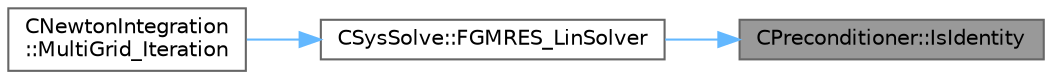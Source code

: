 digraph "CPreconditioner::IsIdentity"
{
 // LATEX_PDF_SIZE
  bgcolor="transparent";
  edge [fontname=Helvetica,fontsize=10,labelfontname=Helvetica,labelfontsize=10];
  node [fontname=Helvetica,fontsize=10,shape=box,height=0.2,width=0.4];
  rankdir="RL";
  Node1 [id="Node000001",label="CPreconditioner::IsIdentity",height=0.2,width=0.4,color="gray40", fillcolor="grey60", style="filled", fontcolor="black",tooltip="Return true to identify the identity preconditioner, may allow some solvers to be more efficient."];
  Node1 -> Node2 [id="edge1_Node000001_Node000002",dir="back",color="steelblue1",style="solid",tooltip=" "];
  Node2 [id="Node000002",label="CSysSolve::FGMRES_LinSolver",height=0.2,width=0.4,color="grey40", fillcolor="white", style="filled",URL="$classCSysSolve.html#ac8ce20d54f2eb18abecac419d969533f",tooltip="Flexible Generalized Minimal Residual method."];
  Node2 -> Node3 [id="edge2_Node000002_Node000003",dir="back",color="steelblue1",style="solid",tooltip=" "];
  Node3 [id="Node000003",label="CNewtonIntegration\l::MultiGrid_Iteration",height=0.2,width=0.4,color="grey40", fillcolor="white", style="filled",URL="$classCNewtonIntegration.html#a6ab239b0f89da6ee07869b0a192f316d",tooltip="This class overrides this method to make it a drop-in replacement for CMultigridIntegration."];
}

